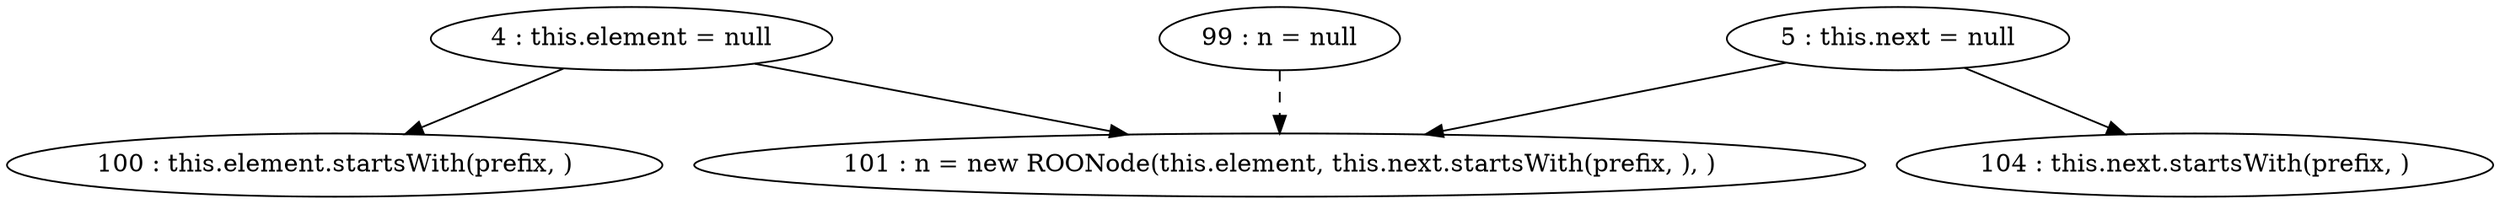 digraph G {
"4 : this.element = null"
"4 : this.element = null" -> "101 : n = new ROONode(this.element, this.next.startsWith(prefix, ), )"
"4 : this.element = null" -> "100 : this.element.startsWith(prefix, )"
"5 : this.next = null"
"5 : this.next = null" -> "101 : n = new ROONode(this.element, this.next.startsWith(prefix, ), )"
"5 : this.next = null" -> "104 : this.next.startsWith(prefix, )"
"99 : n = null"
"99 : n = null" -> "101 : n = new ROONode(this.element, this.next.startsWith(prefix, ), )" [style=dashed]
"100 : this.element.startsWith(prefix, )"
"101 : n = new ROONode(this.element, this.next.startsWith(prefix, ), )"
"104 : this.next.startsWith(prefix, )"
}